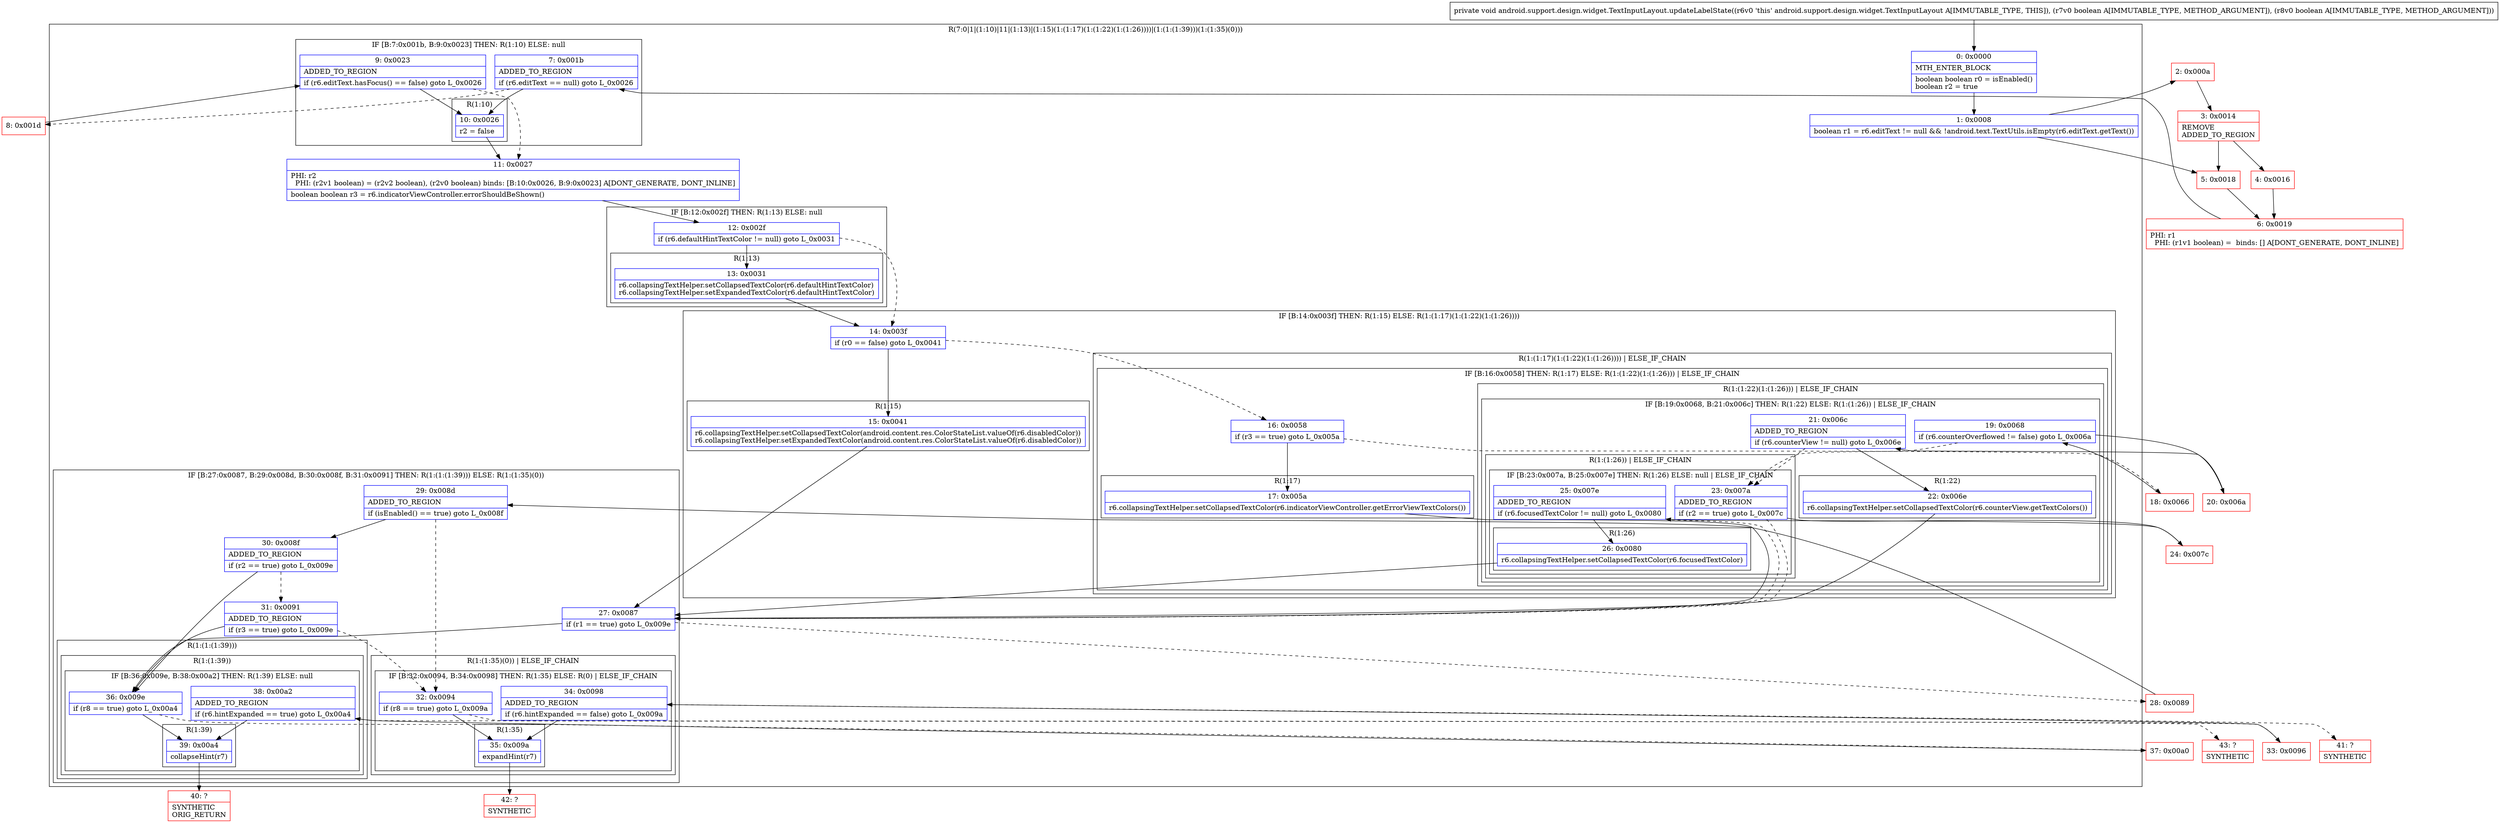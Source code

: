 digraph "CFG forandroid.support.design.widget.TextInputLayout.updateLabelState(ZZ)V" {
subgraph cluster_Region_802808809 {
label = "R(7:0|1|(1:10)|11|(1:13)|(1:15)(1:(1:17)(1:(1:22)(1:(1:26))))|(1:(1:(1:39)))(1:(1:35)(0)))";
node [shape=record,color=blue];
Node_0 [shape=record,label="{0\:\ 0x0000|MTH_ENTER_BLOCK\l|boolean boolean r0 = isEnabled()\lboolean r2 = true\l}"];
Node_1 [shape=record,label="{1\:\ 0x0008|boolean r1 = r6.editText != null && !android.text.TextUtils.isEmpty(r6.editText.getText())\l}"];
subgraph cluster_IfRegion_349156767 {
label = "IF [B:7:0x001b, B:9:0x0023] THEN: R(1:10) ELSE: null";
node [shape=record,color=blue];
Node_7 [shape=record,label="{7\:\ 0x001b|ADDED_TO_REGION\l|if (r6.editText == null) goto L_0x0026\l}"];
Node_9 [shape=record,label="{9\:\ 0x0023|ADDED_TO_REGION\l|if (r6.editText.hasFocus() == false) goto L_0x0026\l}"];
subgraph cluster_Region_909213757 {
label = "R(1:10)";
node [shape=record,color=blue];
Node_10 [shape=record,label="{10\:\ 0x0026|r2 = false\l}"];
}
}
Node_11 [shape=record,label="{11\:\ 0x0027|PHI: r2 \l  PHI: (r2v1 boolean) = (r2v2 boolean), (r2v0 boolean) binds: [B:10:0x0026, B:9:0x0023] A[DONT_GENERATE, DONT_INLINE]\l|boolean boolean r3 = r6.indicatorViewController.errorShouldBeShown()\l}"];
subgraph cluster_IfRegion_2061531532 {
label = "IF [B:12:0x002f] THEN: R(1:13) ELSE: null";
node [shape=record,color=blue];
Node_12 [shape=record,label="{12\:\ 0x002f|if (r6.defaultHintTextColor != null) goto L_0x0031\l}"];
subgraph cluster_Region_221092582 {
label = "R(1:13)";
node [shape=record,color=blue];
Node_13 [shape=record,label="{13\:\ 0x0031|r6.collapsingTextHelper.setCollapsedTextColor(r6.defaultHintTextColor)\lr6.collapsingTextHelper.setExpandedTextColor(r6.defaultHintTextColor)\l}"];
}
}
subgraph cluster_IfRegion_1644445756 {
label = "IF [B:14:0x003f] THEN: R(1:15) ELSE: R(1:(1:17)(1:(1:22)(1:(1:26))))";
node [shape=record,color=blue];
Node_14 [shape=record,label="{14\:\ 0x003f|if (r0 == false) goto L_0x0041\l}"];
subgraph cluster_Region_1820616856 {
label = "R(1:15)";
node [shape=record,color=blue];
Node_15 [shape=record,label="{15\:\ 0x0041|r6.collapsingTextHelper.setCollapsedTextColor(android.content.res.ColorStateList.valueOf(r6.disabledColor))\lr6.collapsingTextHelper.setExpandedTextColor(android.content.res.ColorStateList.valueOf(r6.disabledColor))\l}"];
}
subgraph cluster_Region_84827098 {
label = "R(1:(1:17)(1:(1:22)(1:(1:26)))) | ELSE_IF_CHAIN\l";
node [shape=record,color=blue];
subgraph cluster_IfRegion_698044913 {
label = "IF [B:16:0x0058] THEN: R(1:17) ELSE: R(1:(1:22)(1:(1:26))) | ELSE_IF_CHAIN\l";
node [shape=record,color=blue];
Node_16 [shape=record,label="{16\:\ 0x0058|if (r3 == true) goto L_0x005a\l}"];
subgraph cluster_Region_2094755566 {
label = "R(1:17)";
node [shape=record,color=blue];
Node_17 [shape=record,label="{17\:\ 0x005a|r6.collapsingTextHelper.setCollapsedTextColor(r6.indicatorViewController.getErrorViewTextColors())\l}"];
}
subgraph cluster_Region_490742073 {
label = "R(1:(1:22)(1:(1:26))) | ELSE_IF_CHAIN\l";
node [shape=record,color=blue];
subgraph cluster_IfRegion_1380932257 {
label = "IF [B:19:0x0068, B:21:0x006c] THEN: R(1:22) ELSE: R(1:(1:26)) | ELSE_IF_CHAIN\l";
node [shape=record,color=blue];
Node_19 [shape=record,label="{19\:\ 0x0068|if (r6.counterOverflowed != false) goto L_0x006a\l}"];
Node_21 [shape=record,label="{21\:\ 0x006c|ADDED_TO_REGION\l|if (r6.counterView != null) goto L_0x006e\l}"];
subgraph cluster_Region_635964345 {
label = "R(1:22)";
node [shape=record,color=blue];
Node_22 [shape=record,label="{22\:\ 0x006e|r6.collapsingTextHelper.setCollapsedTextColor(r6.counterView.getTextColors())\l}"];
}
subgraph cluster_Region_40091124 {
label = "R(1:(1:26)) | ELSE_IF_CHAIN\l";
node [shape=record,color=blue];
subgraph cluster_IfRegion_158893355 {
label = "IF [B:23:0x007a, B:25:0x007e] THEN: R(1:26) ELSE: null | ELSE_IF_CHAIN\l";
node [shape=record,color=blue];
Node_23 [shape=record,label="{23\:\ 0x007a|ADDED_TO_REGION\l|if (r2 == true) goto L_0x007c\l}"];
Node_25 [shape=record,label="{25\:\ 0x007e|ADDED_TO_REGION\l|if (r6.focusedTextColor != null) goto L_0x0080\l}"];
subgraph cluster_Region_515251560 {
label = "R(1:26)";
node [shape=record,color=blue];
Node_26 [shape=record,label="{26\:\ 0x0080|r6.collapsingTextHelper.setCollapsedTextColor(r6.focusedTextColor)\l}"];
}
}
}
}
}
}
}
}
subgraph cluster_IfRegion_1767831878 {
label = "IF [B:27:0x0087, B:29:0x008d, B:30:0x008f, B:31:0x0091] THEN: R(1:(1:(1:39))) ELSE: R(1:(1:35)(0))";
node [shape=record,color=blue];
Node_27 [shape=record,label="{27\:\ 0x0087|if (r1 == true) goto L_0x009e\l}"];
Node_29 [shape=record,label="{29\:\ 0x008d|ADDED_TO_REGION\l|if (isEnabled() == true) goto L_0x008f\l}"];
Node_30 [shape=record,label="{30\:\ 0x008f|ADDED_TO_REGION\l|if (r2 == true) goto L_0x009e\l}"];
Node_31 [shape=record,label="{31\:\ 0x0091|ADDED_TO_REGION\l|if (r3 == true) goto L_0x009e\l}"];
subgraph cluster_Region_906282573 {
label = "R(1:(1:(1:39)))";
node [shape=record,color=blue];
subgraph cluster_Region_1406445303 {
label = "R(1:(1:39))";
node [shape=record,color=blue];
subgraph cluster_IfRegion_1279733092 {
label = "IF [B:36:0x009e, B:38:0x00a2] THEN: R(1:39) ELSE: null";
node [shape=record,color=blue];
Node_36 [shape=record,label="{36\:\ 0x009e|if (r8 == true) goto L_0x00a4\l}"];
Node_38 [shape=record,label="{38\:\ 0x00a2|ADDED_TO_REGION\l|if (r6.hintExpanded == true) goto L_0x00a4\l}"];
subgraph cluster_Region_1647588569 {
label = "R(1:39)";
node [shape=record,color=blue];
Node_39 [shape=record,label="{39\:\ 0x00a4|collapseHint(r7)\l}"];
}
}
}
}
subgraph cluster_Region_1922216060 {
label = "R(1:(1:35)(0)) | ELSE_IF_CHAIN\l";
node [shape=record,color=blue];
subgraph cluster_IfRegion_67584967 {
label = "IF [B:32:0x0094, B:34:0x0098] THEN: R(1:35) ELSE: R(0) | ELSE_IF_CHAIN\l";
node [shape=record,color=blue];
Node_32 [shape=record,label="{32\:\ 0x0094|if (r8 == true) goto L_0x009a\l}"];
Node_34 [shape=record,label="{34\:\ 0x0098|ADDED_TO_REGION\l|if (r6.hintExpanded == false) goto L_0x009a\l}"];
subgraph cluster_Region_1910399534 {
label = "R(1:35)";
node [shape=record,color=blue];
Node_35 [shape=record,label="{35\:\ 0x009a|expandHint(r7)\l}"];
}
subgraph cluster_Region_839848496 {
label = "R(0)";
node [shape=record,color=blue];
}
}
}
}
}
Node_2 [shape=record,color=red,label="{2\:\ 0x000a}"];
Node_3 [shape=record,color=red,label="{3\:\ 0x0014|REMOVE\lADDED_TO_REGION\l}"];
Node_4 [shape=record,color=red,label="{4\:\ 0x0016}"];
Node_5 [shape=record,color=red,label="{5\:\ 0x0018}"];
Node_6 [shape=record,color=red,label="{6\:\ 0x0019|PHI: r1 \l  PHI: (r1v1 boolean) =  binds: [] A[DONT_GENERATE, DONT_INLINE]\l}"];
Node_8 [shape=record,color=red,label="{8\:\ 0x001d}"];
Node_18 [shape=record,color=red,label="{18\:\ 0x0066}"];
Node_20 [shape=record,color=red,label="{20\:\ 0x006a}"];
Node_24 [shape=record,color=red,label="{24\:\ 0x007c}"];
Node_28 [shape=record,color=red,label="{28\:\ 0x0089}"];
Node_33 [shape=record,color=red,label="{33\:\ 0x0096}"];
Node_37 [shape=record,color=red,label="{37\:\ 0x00a0}"];
Node_40 [shape=record,color=red,label="{40\:\ ?|SYNTHETIC\lORIG_RETURN\l}"];
Node_41 [shape=record,color=red,label="{41\:\ ?|SYNTHETIC\l}"];
Node_42 [shape=record,color=red,label="{42\:\ ?|SYNTHETIC\l}"];
Node_43 [shape=record,color=red,label="{43\:\ ?|SYNTHETIC\l}"];
MethodNode[shape=record,label="{private void android.support.design.widget.TextInputLayout.updateLabelState((r6v0 'this' android.support.design.widget.TextInputLayout A[IMMUTABLE_TYPE, THIS]), (r7v0 boolean A[IMMUTABLE_TYPE, METHOD_ARGUMENT]), (r8v0 boolean A[IMMUTABLE_TYPE, METHOD_ARGUMENT])) }"];
MethodNode -> Node_0;
Node_0 -> Node_1;
Node_1 -> Node_2;
Node_1 -> Node_5;
Node_7 -> Node_8[style=dashed];
Node_7 -> Node_10;
Node_9 -> Node_10;
Node_9 -> Node_11[style=dashed];
Node_10 -> Node_11;
Node_11 -> Node_12;
Node_12 -> Node_13;
Node_12 -> Node_14[style=dashed];
Node_13 -> Node_14;
Node_14 -> Node_15;
Node_14 -> Node_16[style=dashed];
Node_15 -> Node_27;
Node_16 -> Node_17;
Node_16 -> Node_18[style=dashed];
Node_17 -> Node_27;
Node_19 -> Node_20;
Node_19 -> Node_23[style=dashed];
Node_21 -> Node_22;
Node_21 -> Node_23[style=dashed];
Node_22 -> Node_27;
Node_23 -> Node_24;
Node_23 -> Node_27[style=dashed];
Node_25 -> Node_26;
Node_25 -> Node_27[style=dashed];
Node_26 -> Node_27;
Node_27 -> Node_28[style=dashed];
Node_27 -> Node_36;
Node_29 -> Node_30;
Node_29 -> Node_32[style=dashed];
Node_30 -> Node_31[style=dashed];
Node_30 -> Node_36;
Node_31 -> Node_32[style=dashed];
Node_31 -> Node_36;
Node_36 -> Node_37[style=dashed];
Node_36 -> Node_39;
Node_38 -> Node_39;
Node_38 -> Node_43[style=dashed];
Node_39 -> Node_40;
Node_32 -> Node_33[style=dashed];
Node_32 -> Node_35;
Node_34 -> Node_35;
Node_34 -> Node_41[style=dashed];
Node_35 -> Node_42;
Node_2 -> Node_3;
Node_3 -> Node_4;
Node_3 -> Node_5;
Node_4 -> Node_6;
Node_5 -> Node_6;
Node_6 -> Node_7;
Node_8 -> Node_9;
Node_18 -> Node_19;
Node_20 -> Node_21;
Node_24 -> Node_25;
Node_28 -> Node_29;
Node_33 -> Node_34;
Node_37 -> Node_38;
}

